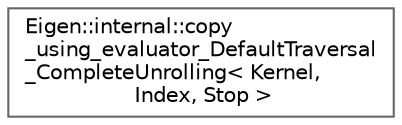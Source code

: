 digraph "类继承关系图"
{
 // LATEX_PDF_SIZE
  bgcolor="transparent";
  edge [fontname=Helvetica,fontsize=10,labelfontname=Helvetica,labelfontsize=10];
  node [fontname=Helvetica,fontsize=10,shape=box,height=0.2,width=0.4];
  rankdir="LR";
  Node0 [id="Node000000",label="Eigen::internal::copy\l_using_evaluator_DefaultTraversal\l_CompleteUnrolling\< Kernel,\l Index, Stop \>",height=0.2,width=0.4,color="grey40", fillcolor="white", style="filled",URL="$struct_eigen_1_1internal_1_1copy__using__evaluator___default_traversal___complete_unrolling.html",tooltip=" "];
}
